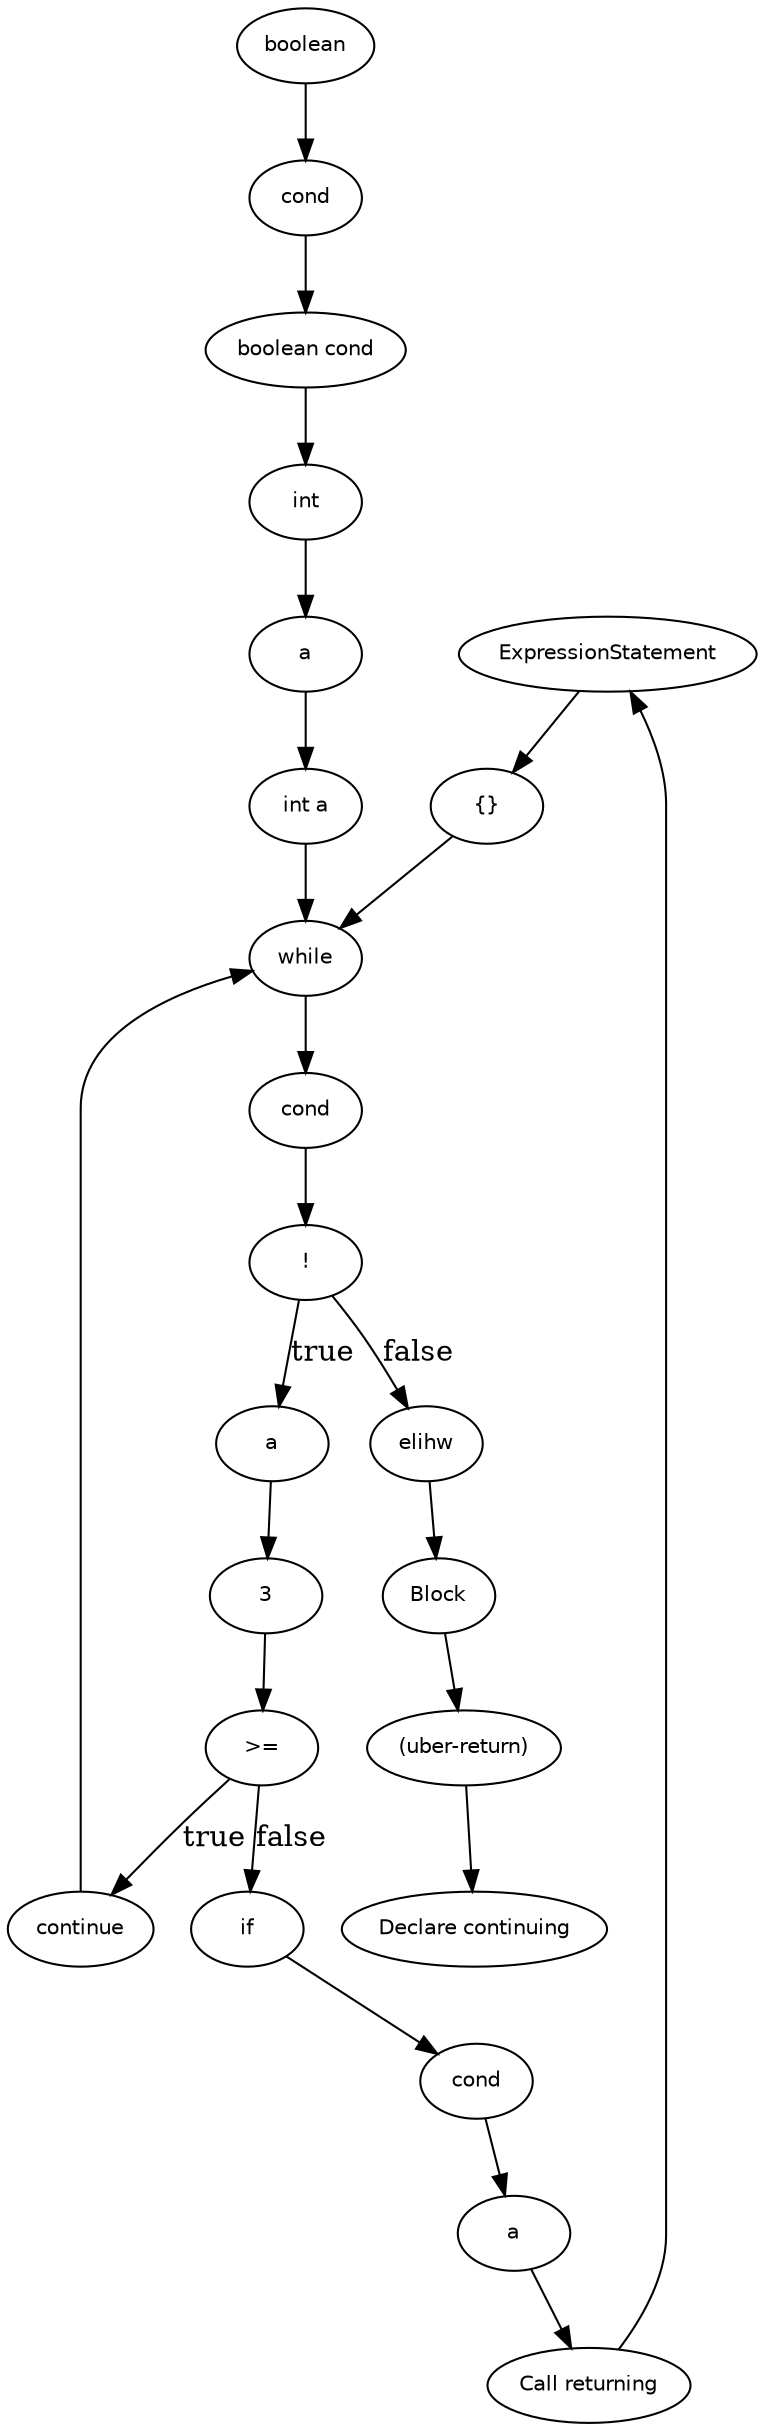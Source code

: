 digraph continuing {
  19 [
    label = ExpressionStatement,
    fontname = Helvetica,
    fontsize = 10
  ];
  18 [
    label = continue,
    fontname = Helvetica,
    fontsize = 10
  ];
  17 [
    label = 3,
    fontname = Helvetica,
    fontsize = 10
  ];
  16 [
    label = a,
    fontname = Helvetica,
    fontsize = 10
  ];
  15 [
    label = ">=",
    fontname = Helvetica,
    fontsize = 10
  ];
  14 [
    label = if,
    fontname = Helvetica,
    fontsize = 10
  ];
  13 [
    label = "{}",
    fontname = Helvetica,
    fontsize = 10
  ];
  12 [
    label = cond,
    fontname = Helvetica,
    fontsize = 10
  ];
  11 [
    label = "!",
    fontname = Helvetica,
    fontsize = 10
  ];
  10 [
    label = elihw,
    fontname = Helvetica,
    fontsize = 10
  ];
  9 [
    label = while,
    fontname = Helvetica,
    fontsize = 10
  ];
  8 [
    label = a,
    fontname = Helvetica,
    fontsize = 10
  ];
  7 [
    label = int,
    fontname = Helvetica,
    fontsize = 10
  ];
  6 [
    label = "int a",
    fontname = Helvetica,
    fontsize = 10
  ];
  5 [
    label = cond,
    fontname = Helvetica,
    fontsize = 10
  ];
  4 [
    label = boolean,
    fontname = Helvetica,
    fontsize = 10
  ];
  3 [
    label = "boolean cond",
    fontname = Helvetica,
    fontsize = 10
  ];
  24 [
    label = Block,
    fontname = Helvetica,
    fontsize = 10
  ];
  23 [
    label = a,
    fontname = Helvetica,
    fontsize = 10
  ];
  2 [
    label = "(uber-return)",
    fontname = Helvetica,
    fontsize = 10
  ];
  22 [
    label = cond,
    fontname = Helvetica,
    fontsize = 10
  ];
  0 [
    label = "Declare continuing",
    fontname = Helvetica,
    fontsize = 10
  ];
  20 [
    label = "Call returning",
    fontname = Helvetica,
    fontsize = 10
  ];
  19 -> 13 [
    label = ""
  ];
  4 -> 5 [
    label = ""
  ];
  6 -> 9 [
    label = ""
  ];
  22 -> 23 [
    label = ""
  ];
  20 -> 19 [
    label = ""
  ];
  8 -> 6 [
    label = ""
  ];
  23 -> 20 [
    label = ""
  ];
  18 -> 9 [
    label = ""
  ];
  15 -> 18 [
    label = true
  ];
  11 -> 16 [
    label = true
  ];
  12 -> 11 [
    label = ""
  ];
  13 -> 9 [
    label = ""
  ];
  9 -> 12 [
    label = ""
  ];
  2 -> 0 [
    label = ""
  ];
  24 -> 2 [
    label = ""
  ];
  14 -> 22 [
    label = ""
  ];
  10 -> 24 [
    label = ""
  ];
  15 -> 14 [
    label = false
  ];
  11 -> 10 [
    label = false
  ];
  17 -> 15 [
    label = ""
  ];
  16 -> 17 [
    label = ""
  ];
  7 -> 8 [
    label = ""
  ];
  3 -> 7 [
    label = ""
  ];
  5 -> 3 [
    label = ""
  ];
}
